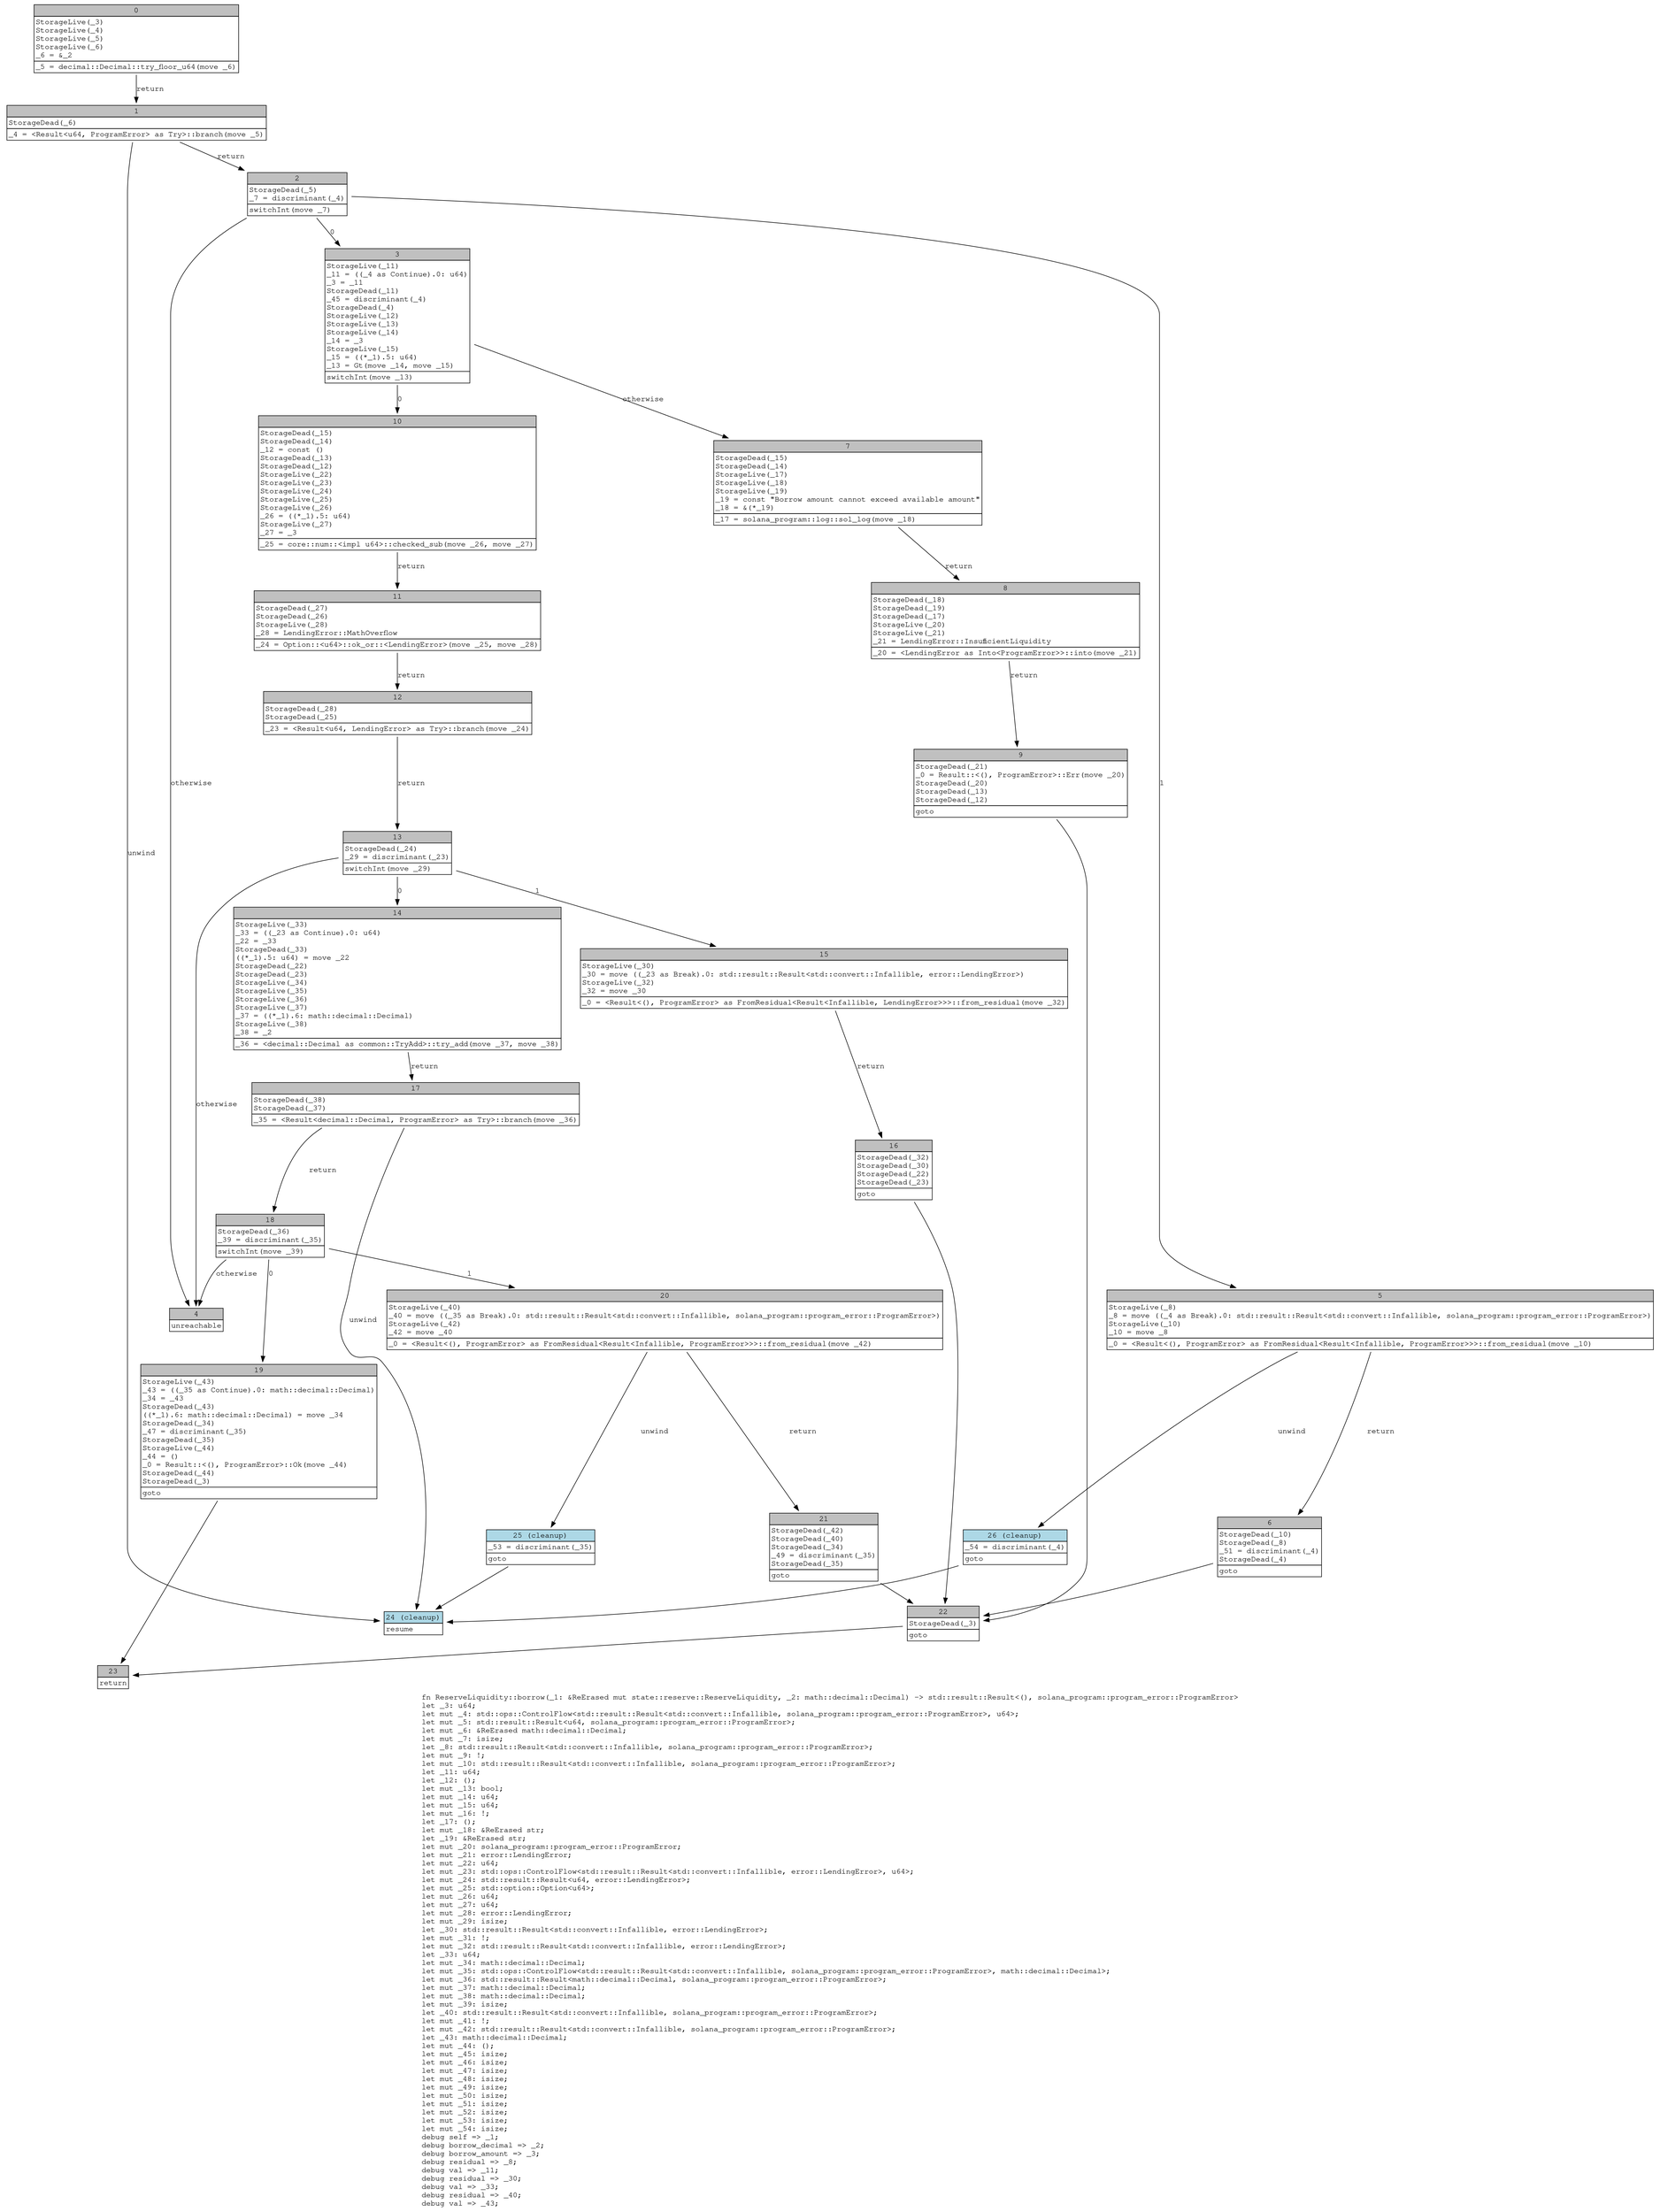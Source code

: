 digraph Mir_0_487 {
    graph [fontname="Courier, monospace"];
    node [fontname="Courier, monospace"];
    edge [fontname="Courier, monospace"];
    label=<fn ReserveLiquidity::borrow(_1: &amp;ReErased mut state::reserve::ReserveLiquidity, _2: math::decimal::Decimal) -&gt; std::result::Result&lt;(), solana_program::program_error::ProgramError&gt;<br align="left"/>let _3: u64;<br align="left"/>let mut _4: std::ops::ControlFlow&lt;std::result::Result&lt;std::convert::Infallible, solana_program::program_error::ProgramError&gt;, u64&gt;;<br align="left"/>let mut _5: std::result::Result&lt;u64, solana_program::program_error::ProgramError&gt;;<br align="left"/>let mut _6: &amp;ReErased math::decimal::Decimal;<br align="left"/>let mut _7: isize;<br align="left"/>let _8: std::result::Result&lt;std::convert::Infallible, solana_program::program_error::ProgramError&gt;;<br align="left"/>let mut _9: !;<br align="left"/>let mut _10: std::result::Result&lt;std::convert::Infallible, solana_program::program_error::ProgramError&gt;;<br align="left"/>let _11: u64;<br align="left"/>let _12: ();<br align="left"/>let mut _13: bool;<br align="left"/>let mut _14: u64;<br align="left"/>let mut _15: u64;<br align="left"/>let mut _16: !;<br align="left"/>let _17: ();<br align="left"/>let mut _18: &amp;ReErased str;<br align="left"/>let _19: &amp;ReErased str;<br align="left"/>let mut _20: solana_program::program_error::ProgramError;<br align="left"/>let mut _21: error::LendingError;<br align="left"/>let mut _22: u64;<br align="left"/>let mut _23: std::ops::ControlFlow&lt;std::result::Result&lt;std::convert::Infallible, error::LendingError&gt;, u64&gt;;<br align="left"/>let mut _24: std::result::Result&lt;u64, error::LendingError&gt;;<br align="left"/>let mut _25: std::option::Option&lt;u64&gt;;<br align="left"/>let mut _26: u64;<br align="left"/>let mut _27: u64;<br align="left"/>let mut _28: error::LendingError;<br align="left"/>let mut _29: isize;<br align="left"/>let _30: std::result::Result&lt;std::convert::Infallible, error::LendingError&gt;;<br align="left"/>let mut _31: !;<br align="left"/>let mut _32: std::result::Result&lt;std::convert::Infallible, error::LendingError&gt;;<br align="left"/>let _33: u64;<br align="left"/>let mut _34: math::decimal::Decimal;<br align="left"/>let mut _35: std::ops::ControlFlow&lt;std::result::Result&lt;std::convert::Infallible, solana_program::program_error::ProgramError&gt;, math::decimal::Decimal&gt;;<br align="left"/>let mut _36: std::result::Result&lt;math::decimal::Decimal, solana_program::program_error::ProgramError&gt;;<br align="left"/>let mut _37: math::decimal::Decimal;<br align="left"/>let mut _38: math::decimal::Decimal;<br align="left"/>let mut _39: isize;<br align="left"/>let _40: std::result::Result&lt;std::convert::Infallible, solana_program::program_error::ProgramError&gt;;<br align="left"/>let mut _41: !;<br align="left"/>let mut _42: std::result::Result&lt;std::convert::Infallible, solana_program::program_error::ProgramError&gt;;<br align="left"/>let _43: math::decimal::Decimal;<br align="left"/>let mut _44: ();<br align="left"/>let mut _45: isize;<br align="left"/>let mut _46: isize;<br align="left"/>let mut _47: isize;<br align="left"/>let mut _48: isize;<br align="left"/>let mut _49: isize;<br align="left"/>let mut _50: isize;<br align="left"/>let mut _51: isize;<br align="left"/>let mut _52: isize;<br align="left"/>let mut _53: isize;<br align="left"/>let mut _54: isize;<br align="left"/>debug self =&gt; _1;<br align="left"/>debug borrow_decimal =&gt; _2;<br align="left"/>debug borrow_amount =&gt; _3;<br align="left"/>debug residual =&gt; _8;<br align="left"/>debug val =&gt; _11;<br align="left"/>debug residual =&gt; _30;<br align="left"/>debug val =&gt; _33;<br align="left"/>debug residual =&gt; _40;<br align="left"/>debug val =&gt; _43;<br align="left"/>>;
    bb0__0_487 [shape="none", label=<<table border="0" cellborder="1" cellspacing="0"><tr><td bgcolor="gray" align="center" colspan="1">0</td></tr><tr><td align="left" balign="left">StorageLive(_3)<br/>StorageLive(_4)<br/>StorageLive(_5)<br/>StorageLive(_6)<br/>_6 = &amp;_2<br/></td></tr><tr><td align="left">_5 = decimal::Decimal::try_floor_u64(move _6)</td></tr></table>>];
    bb1__0_487 [shape="none", label=<<table border="0" cellborder="1" cellspacing="0"><tr><td bgcolor="gray" align="center" colspan="1">1</td></tr><tr><td align="left" balign="left">StorageDead(_6)<br/></td></tr><tr><td align="left">_4 = &lt;Result&lt;u64, ProgramError&gt; as Try&gt;::branch(move _5)</td></tr></table>>];
    bb2__0_487 [shape="none", label=<<table border="0" cellborder="1" cellspacing="0"><tr><td bgcolor="gray" align="center" colspan="1">2</td></tr><tr><td align="left" balign="left">StorageDead(_5)<br/>_7 = discriminant(_4)<br/></td></tr><tr><td align="left">switchInt(move _7)</td></tr></table>>];
    bb3__0_487 [shape="none", label=<<table border="0" cellborder="1" cellspacing="0"><tr><td bgcolor="gray" align="center" colspan="1">3</td></tr><tr><td align="left" balign="left">StorageLive(_11)<br/>_11 = ((_4 as Continue).0: u64)<br/>_3 = _11<br/>StorageDead(_11)<br/>_45 = discriminant(_4)<br/>StorageDead(_4)<br/>StorageLive(_12)<br/>StorageLive(_13)<br/>StorageLive(_14)<br/>_14 = _3<br/>StorageLive(_15)<br/>_15 = ((*_1).5: u64)<br/>_13 = Gt(move _14, move _15)<br/></td></tr><tr><td align="left">switchInt(move _13)</td></tr></table>>];
    bb4__0_487 [shape="none", label=<<table border="0" cellborder="1" cellspacing="0"><tr><td bgcolor="gray" align="center" colspan="1">4</td></tr><tr><td align="left">unreachable</td></tr></table>>];
    bb5__0_487 [shape="none", label=<<table border="0" cellborder="1" cellspacing="0"><tr><td bgcolor="gray" align="center" colspan="1">5</td></tr><tr><td align="left" balign="left">StorageLive(_8)<br/>_8 = move ((_4 as Break).0: std::result::Result&lt;std::convert::Infallible, solana_program::program_error::ProgramError&gt;)<br/>StorageLive(_10)<br/>_10 = move _8<br/></td></tr><tr><td align="left">_0 = &lt;Result&lt;(), ProgramError&gt; as FromResidual&lt;Result&lt;Infallible, ProgramError&gt;&gt;&gt;::from_residual(move _10)</td></tr></table>>];
    bb6__0_487 [shape="none", label=<<table border="0" cellborder="1" cellspacing="0"><tr><td bgcolor="gray" align="center" colspan="1">6</td></tr><tr><td align="left" balign="left">StorageDead(_10)<br/>StorageDead(_8)<br/>_51 = discriminant(_4)<br/>StorageDead(_4)<br/></td></tr><tr><td align="left">goto</td></tr></table>>];
    bb7__0_487 [shape="none", label=<<table border="0" cellborder="1" cellspacing="0"><tr><td bgcolor="gray" align="center" colspan="1">7</td></tr><tr><td align="left" balign="left">StorageDead(_15)<br/>StorageDead(_14)<br/>StorageLive(_17)<br/>StorageLive(_18)<br/>StorageLive(_19)<br/>_19 = const &quot;Borrow amount cannot exceed available amount&quot;<br/>_18 = &amp;(*_19)<br/></td></tr><tr><td align="left">_17 = solana_program::log::sol_log(move _18)</td></tr></table>>];
    bb8__0_487 [shape="none", label=<<table border="0" cellborder="1" cellspacing="0"><tr><td bgcolor="gray" align="center" colspan="1">8</td></tr><tr><td align="left" balign="left">StorageDead(_18)<br/>StorageDead(_19)<br/>StorageDead(_17)<br/>StorageLive(_20)<br/>StorageLive(_21)<br/>_21 = LendingError::InsufficientLiquidity<br/></td></tr><tr><td align="left">_20 = &lt;LendingError as Into&lt;ProgramError&gt;&gt;::into(move _21)</td></tr></table>>];
    bb9__0_487 [shape="none", label=<<table border="0" cellborder="1" cellspacing="0"><tr><td bgcolor="gray" align="center" colspan="1">9</td></tr><tr><td align="left" balign="left">StorageDead(_21)<br/>_0 = Result::&lt;(), ProgramError&gt;::Err(move _20)<br/>StorageDead(_20)<br/>StorageDead(_13)<br/>StorageDead(_12)<br/></td></tr><tr><td align="left">goto</td></tr></table>>];
    bb10__0_487 [shape="none", label=<<table border="0" cellborder="1" cellspacing="0"><tr><td bgcolor="gray" align="center" colspan="1">10</td></tr><tr><td align="left" balign="left">StorageDead(_15)<br/>StorageDead(_14)<br/>_12 = const ()<br/>StorageDead(_13)<br/>StorageDead(_12)<br/>StorageLive(_22)<br/>StorageLive(_23)<br/>StorageLive(_24)<br/>StorageLive(_25)<br/>StorageLive(_26)<br/>_26 = ((*_1).5: u64)<br/>StorageLive(_27)<br/>_27 = _3<br/></td></tr><tr><td align="left">_25 = core::num::&lt;impl u64&gt;::checked_sub(move _26, move _27)</td></tr></table>>];
    bb11__0_487 [shape="none", label=<<table border="0" cellborder="1" cellspacing="0"><tr><td bgcolor="gray" align="center" colspan="1">11</td></tr><tr><td align="left" balign="left">StorageDead(_27)<br/>StorageDead(_26)<br/>StorageLive(_28)<br/>_28 = LendingError::MathOverflow<br/></td></tr><tr><td align="left">_24 = Option::&lt;u64&gt;::ok_or::&lt;LendingError&gt;(move _25, move _28)</td></tr></table>>];
    bb12__0_487 [shape="none", label=<<table border="0" cellborder="1" cellspacing="0"><tr><td bgcolor="gray" align="center" colspan="1">12</td></tr><tr><td align="left" balign="left">StorageDead(_28)<br/>StorageDead(_25)<br/></td></tr><tr><td align="left">_23 = &lt;Result&lt;u64, LendingError&gt; as Try&gt;::branch(move _24)</td></tr></table>>];
    bb13__0_487 [shape="none", label=<<table border="0" cellborder="1" cellspacing="0"><tr><td bgcolor="gray" align="center" colspan="1">13</td></tr><tr><td align="left" balign="left">StorageDead(_24)<br/>_29 = discriminant(_23)<br/></td></tr><tr><td align="left">switchInt(move _29)</td></tr></table>>];
    bb14__0_487 [shape="none", label=<<table border="0" cellborder="1" cellspacing="0"><tr><td bgcolor="gray" align="center" colspan="1">14</td></tr><tr><td align="left" balign="left">StorageLive(_33)<br/>_33 = ((_23 as Continue).0: u64)<br/>_22 = _33<br/>StorageDead(_33)<br/>((*_1).5: u64) = move _22<br/>StorageDead(_22)<br/>StorageDead(_23)<br/>StorageLive(_34)<br/>StorageLive(_35)<br/>StorageLive(_36)<br/>StorageLive(_37)<br/>_37 = ((*_1).6: math::decimal::Decimal)<br/>StorageLive(_38)<br/>_38 = _2<br/></td></tr><tr><td align="left">_36 = &lt;decimal::Decimal as common::TryAdd&gt;::try_add(move _37, move _38)</td></tr></table>>];
    bb15__0_487 [shape="none", label=<<table border="0" cellborder="1" cellspacing="0"><tr><td bgcolor="gray" align="center" colspan="1">15</td></tr><tr><td align="left" balign="left">StorageLive(_30)<br/>_30 = move ((_23 as Break).0: std::result::Result&lt;std::convert::Infallible, error::LendingError&gt;)<br/>StorageLive(_32)<br/>_32 = move _30<br/></td></tr><tr><td align="left">_0 = &lt;Result&lt;(), ProgramError&gt; as FromResidual&lt;Result&lt;Infallible, LendingError&gt;&gt;&gt;::from_residual(move _32)</td></tr></table>>];
    bb16__0_487 [shape="none", label=<<table border="0" cellborder="1" cellspacing="0"><tr><td bgcolor="gray" align="center" colspan="1">16</td></tr><tr><td align="left" balign="left">StorageDead(_32)<br/>StorageDead(_30)<br/>StorageDead(_22)<br/>StorageDead(_23)<br/></td></tr><tr><td align="left">goto</td></tr></table>>];
    bb17__0_487 [shape="none", label=<<table border="0" cellborder="1" cellspacing="0"><tr><td bgcolor="gray" align="center" colspan="1">17</td></tr><tr><td align="left" balign="left">StorageDead(_38)<br/>StorageDead(_37)<br/></td></tr><tr><td align="left">_35 = &lt;Result&lt;decimal::Decimal, ProgramError&gt; as Try&gt;::branch(move _36)</td></tr></table>>];
    bb18__0_487 [shape="none", label=<<table border="0" cellborder="1" cellspacing="0"><tr><td bgcolor="gray" align="center" colspan="1">18</td></tr><tr><td align="left" balign="left">StorageDead(_36)<br/>_39 = discriminant(_35)<br/></td></tr><tr><td align="left">switchInt(move _39)</td></tr></table>>];
    bb19__0_487 [shape="none", label=<<table border="0" cellborder="1" cellspacing="0"><tr><td bgcolor="gray" align="center" colspan="1">19</td></tr><tr><td align="left" balign="left">StorageLive(_43)<br/>_43 = ((_35 as Continue).0: math::decimal::Decimal)<br/>_34 = _43<br/>StorageDead(_43)<br/>((*_1).6: math::decimal::Decimal) = move _34<br/>StorageDead(_34)<br/>_47 = discriminant(_35)<br/>StorageDead(_35)<br/>StorageLive(_44)<br/>_44 = ()<br/>_0 = Result::&lt;(), ProgramError&gt;::Ok(move _44)<br/>StorageDead(_44)<br/>StorageDead(_3)<br/></td></tr><tr><td align="left">goto</td></tr></table>>];
    bb20__0_487 [shape="none", label=<<table border="0" cellborder="1" cellspacing="0"><tr><td bgcolor="gray" align="center" colspan="1">20</td></tr><tr><td align="left" balign="left">StorageLive(_40)<br/>_40 = move ((_35 as Break).0: std::result::Result&lt;std::convert::Infallible, solana_program::program_error::ProgramError&gt;)<br/>StorageLive(_42)<br/>_42 = move _40<br/></td></tr><tr><td align="left">_0 = &lt;Result&lt;(), ProgramError&gt; as FromResidual&lt;Result&lt;Infallible, ProgramError&gt;&gt;&gt;::from_residual(move _42)</td></tr></table>>];
    bb21__0_487 [shape="none", label=<<table border="0" cellborder="1" cellspacing="0"><tr><td bgcolor="gray" align="center" colspan="1">21</td></tr><tr><td align="left" balign="left">StorageDead(_42)<br/>StorageDead(_40)<br/>StorageDead(_34)<br/>_49 = discriminant(_35)<br/>StorageDead(_35)<br/></td></tr><tr><td align="left">goto</td></tr></table>>];
    bb22__0_487 [shape="none", label=<<table border="0" cellborder="1" cellspacing="0"><tr><td bgcolor="gray" align="center" colspan="1">22</td></tr><tr><td align="left" balign="left">StorageDead(_3)<br/></td></tr><tr><td align="left">goto</td></tr></table>>];
    bb23__0_487 [shape="none", label=<<table border="0" cellborder="1" cellspacing="0"><tr><td bgcolor="gray" align="center" colspan="1">23</td></tr><tr><td align="left">return</td></tr></table>>];
    bb24__0_487 [shape="none", label=<<table border="0" cellborder="1" cellspacing="0"><tr><td bgcolor="lightblue" align="center" colspan="1">24 (cleanup)</td></tr><tr><td align="left">resume</td></tr></table>>];
    bb25__0_487 [shape="none", label=<<table border="0" cellborder="1" cellspacing="0"><tr><td bgcolor="lightblue" align="center" colspan="1">25 (cleanup)</td></tr><tr><td align="left" balign="left">_53 = discriminant(_35)<br/></td></tr><tr><td align="left">goto</td></tr></table>>];
    bb26__0_487 [shape="none", label=<<table border="0" cellborder="1" cellspacing="0"><tr><td bgcolor="lightblue" align="center" colspan="1">26 (cleanup)</td></tr><tr><td align="left" balign="left">_54 = discriminant(_4)<br/></td></tr><tr><td align="left">goto</td></tr></table>>];
    bb0__0_487 -> bb1__0_487 [label="return"];
    bb1__0_487 -> bb2__0_487 [label="return"];
    bb1__0_487 -> bb24__0_487 [label="unwind"];
    bb2__0_487 -> bb3__0_487 [label="0"];
    bb2__0_487 -> bb5__0_487 [label="1"];
    bb2__0_487 -> bb4__0_487 [label="otherwise"];
    bb3__0_487 -> bb10__0_487 [label="0"];
    bb3__0_487 -> bb7__0_487 [label="otherwise"];
    bb5__0_487 -> bb6__0_487 [label="return"];
    bb5__0_487 -> bb26__0_487 [label="unwind"];
    bb6__0_487 -> bb22__0_487 [label=""];
    bb7__0_487 -> bb8__0_487 [label="return"];
    bb8__0_487 -> bb9__0_487 [label="return"];
    bb9__0_487 -> bb22__0_487 [label=""];
    bb10__0_487 -> bb11__0_487 [label="return"];
    bb11__0_487 -> bb12__0_487 [label="return"];
    bb12__0_487 -> bb13__0_487 [label="return"];
    bb13__0_487 -> bb14__0_487 [label="0"];
    bb13__0_487 -> bb15__0_487 [label="1"];
    bb13__0_487 -> bb4__0_487 [label="otherwise"];
    bb14__0_487 -> bb17__0_487 [label="return"];
    bb15__0_487 -> bb16__0_487 [label="return"];
    bb16__0_487 -> bb22__0_487 [label=""];
    bb17__0_487 -> bb18__0_487 [label="return"];
    bb17__0_487 -> bb24__0_487 [label="unwind"];
    bb18__0_487 -> bb19__0_487 [label="0"];
    bb18__0_487 -> bb20__0_487 [label="1"];
    bb18__0_487 -> bb4__0_487 [label="otherwise"];
    bb19__0_487 -> bb23__0_487 [label=""];
    bb20__0_487 -> bb21__0_487 [label="return"];
    bb20__0_487 -> bb25__0_487 [label="unwind"];
    bb21__0_487 -> bb22__0_487 [label=""];
    bb22__0_487 -> bb23__0_487 [label=""];
    bb25__0_487 -> bb24__0_487 [label=""];
    bb26__0_487 -> bb24__0_487 [label=""];
}
